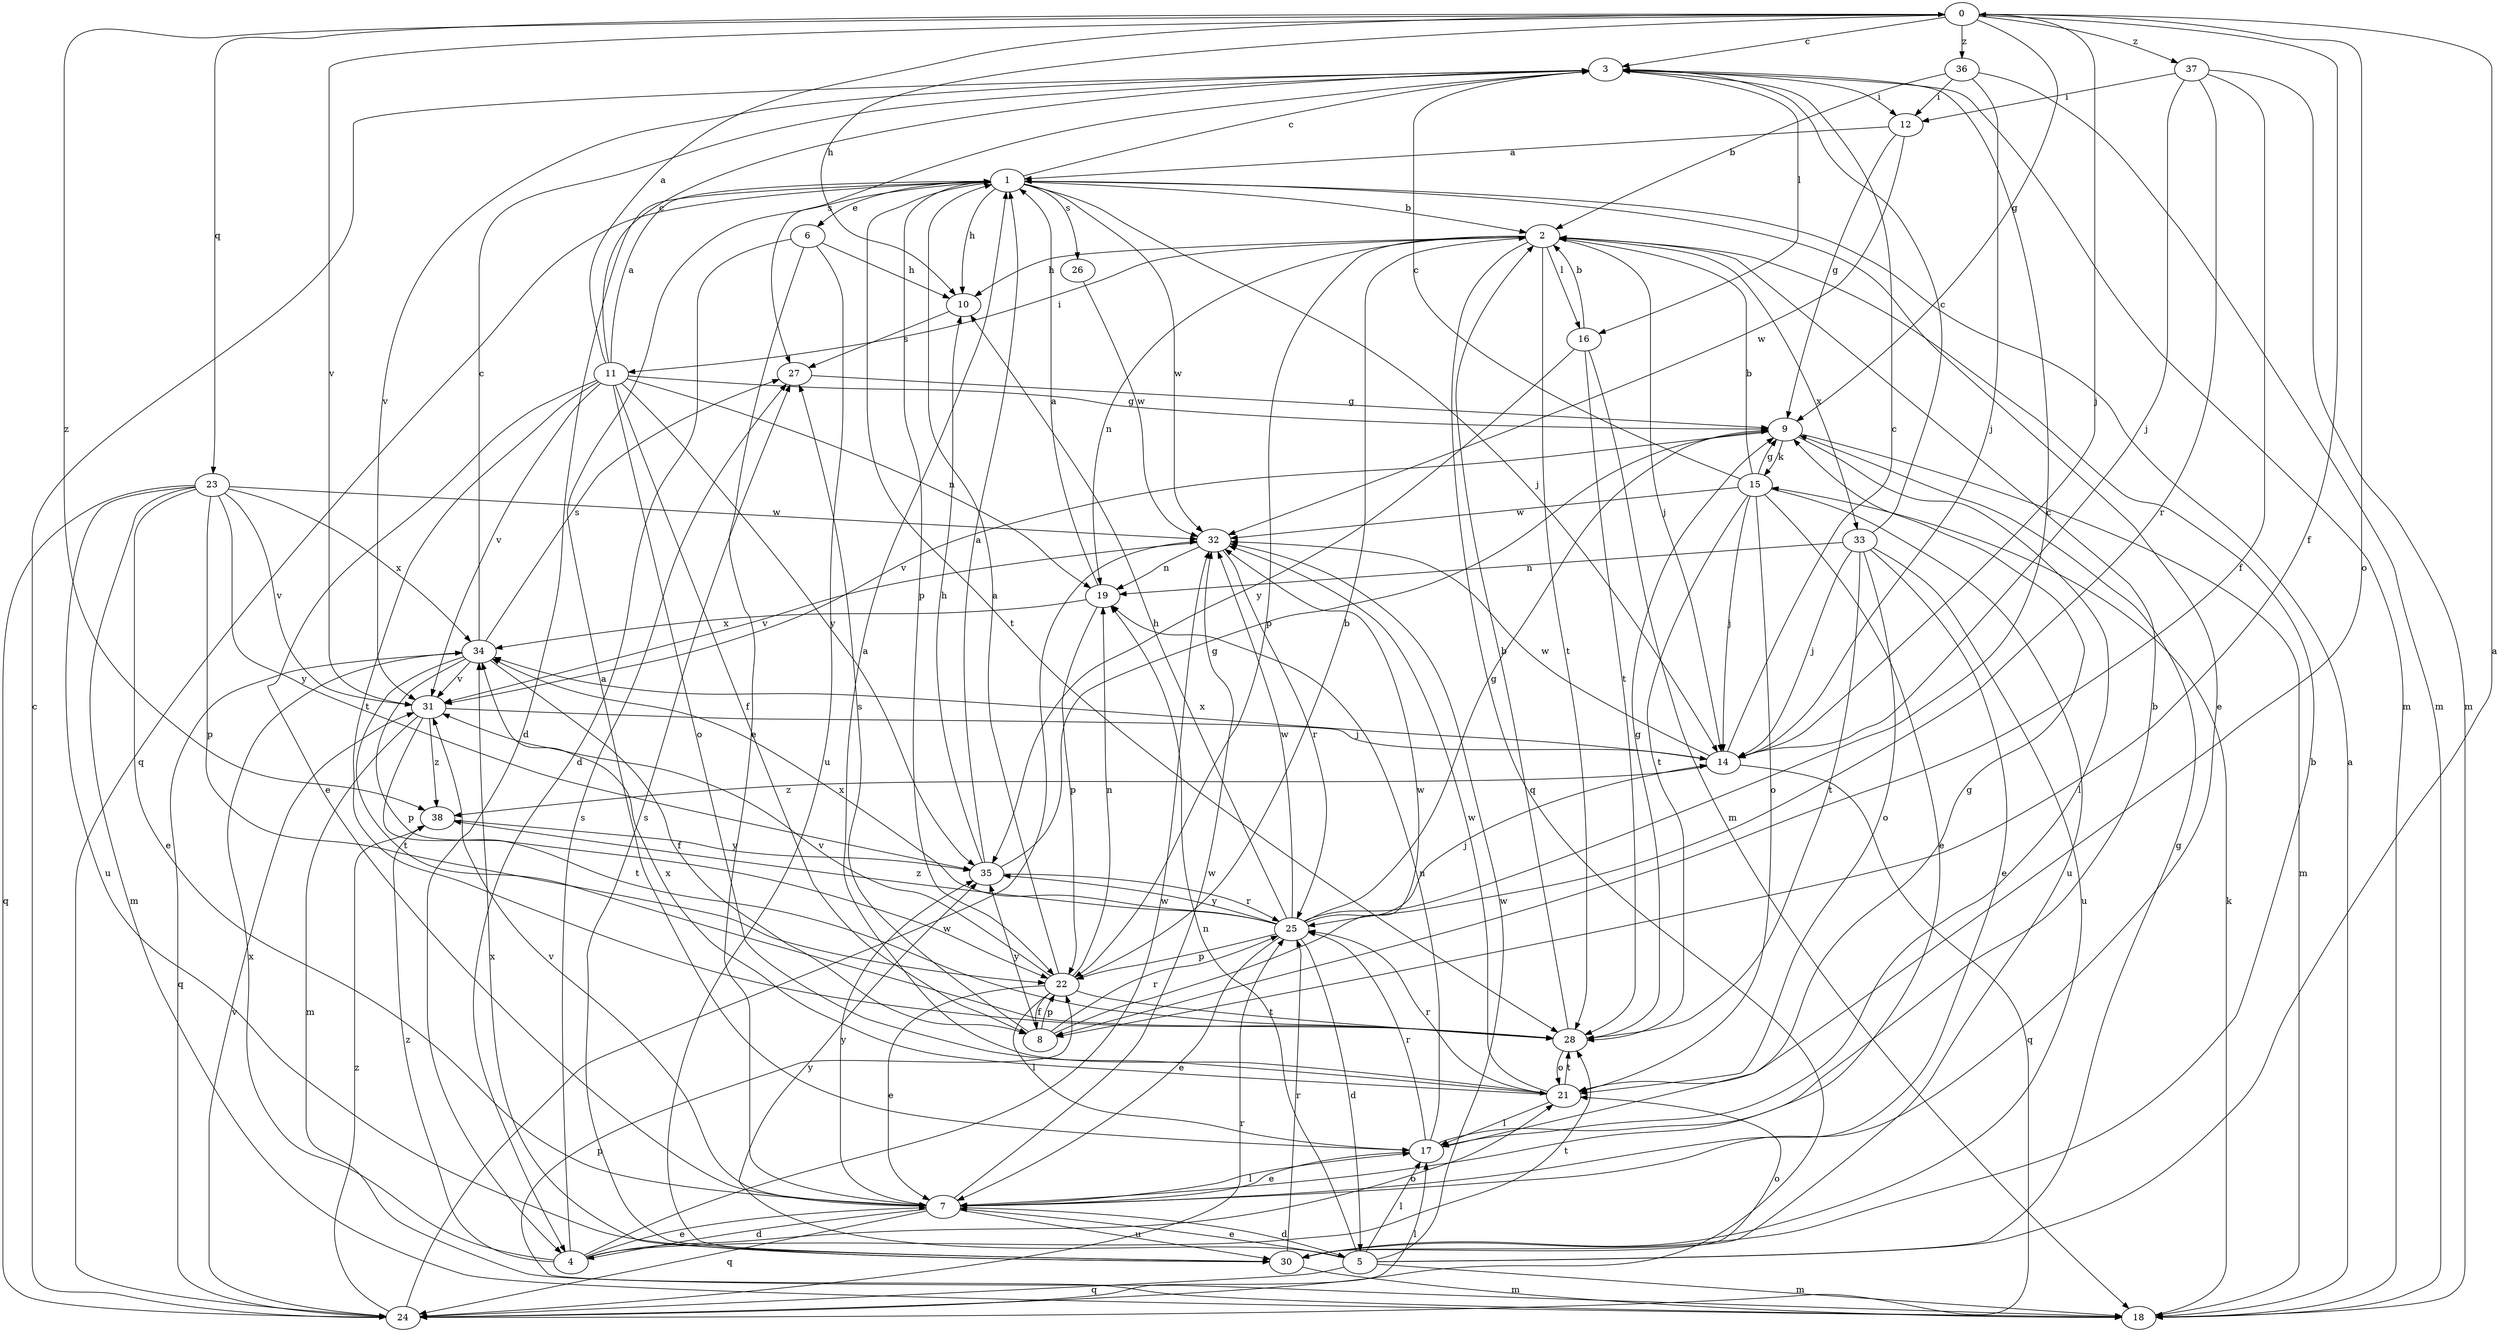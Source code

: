 strict digraph  {
0;
1;
2;
3;
4;
5;
6;
7;
8;
9;
10;
11;
12;
14;
15;
16;
17;
18;
19;
21;
22;
23;
24;
25;
26;
27;
28;
30;
31;
32;
33;
34;
35;
36;
37;
38;
0 -> 3  [label=c];
0 -> 8  [label=f];
0 -> 9  [label=g];
0 -> 10  [label=h];
0 -> 14  [label=j];
0 -> 21  [label=o];
0 -> 23  [label=q];
0 -> 31  [label=v];
0 -> 36  [label=z];
0 -> 37  [label=z];
0 -> 38  [label=z];
1 -> 2  [label=b];
1 -> 3  [label=c];
1 -> 4  [label=d];
1 -> 6  [label=e];
1 -> 7  [label=e];
1 -> 10  [label=h];
1 -> 14  [label=j];
1 -> 22  [label=p];
1 -> 24  [label=q];
1 -> 26  [label=s];
1 -> 28  [label=t];
1 -> 32  [label=w];
2 -> 10  [label=h];
2 -> 11  [label=i];
2 -> 14  [label=j];
2 -> 16  [label=l];
2 -> 19  [label=n];
2 -> 22  [label=p];
2 -> 24  [label=q];
2 -> 28  [label=t];
2 -> 33  [label=x];
3 -> 12  [label=i];
3 -> 16  [label=l];
3 -> 18  [label=m];
3 -> 27  [label=s];
3 -> 31  [label=v];
4 -> 7  [label=e];
4 -> 21  [label=o];
4 -> 27  [label=s];
4 -> 28  [label=t];
4 -> 32  [label=w];
4 -> 34  [label=x];
4 -> 38  [label=z];
5 -> 0  [label=a];
5 -> 7  [label=e];
5 -> 9  [label=g];
5 -> 17  [label=l];
5 -> 18  [label=m];
5 -> 19  [label=n];
5 -> 24  [label=q];
5 -> 32  [label=w];
5 -> 35  [label=y];
6 -> 4  [label=d];
6 -> 7  [label=e];
6 -> 10  [label=h];
6 -> 30  [label=u];
7 -> 4  [label=d];
7 -> 5  [label=d];
7 -> 17  [label=l];
7 -> 24  [label=q];
7 -> 30  [label=u];
7 -> 31  [label=v];
7 -> 32  [label=w];
7 -> 35  [label=y];
8 -> 22  [label=p];
8 -> 25  [label=r];
8 -> 27  [label=s];
8 -> 32  [label=w];
8 -> 35  [label=y];
9 -> 15  [label=k];
9 -> 17  [label=l];
9 -> 18  [label=m];
9 -> 31  [label=v];
10 -> 27  [label=s];
11 -> 0  [label=a];
11 -> 1  [label=a];
11 -> 3  [label=c];
11 -> 7  [label=e];
11 -> 8  [label=f];
11 -> 9  [label=g];
11 -> 19  [label=n];
11 -> 21  [label=o];
11 -> 28  [label=t];
11 -> 31  [label=v];
11 -> 35  [label=y];
12 -> 1  [label=a];
12 -> 9  [label=g];
12 -> 32  [label=w];
14 -> 3  [label=c];
14 -> 24  [label=q];
14 -> 32  [label=w];
14 -> 34  [label=x];
14 -> 38  [label=z];
15 -> 2  [label=b];
15 -> 3  [label=c];
15 -> 7  [label=e];
15 -> 9  [label=g];
15 -> 14  [label=j];
15 -> 21  [label=o];
15 -> 28  [label=t];
15 -> 30  [label=u];
15 -> 32  [label=w];
16 -> 2  [label=b];
16 -> 18  [label=m];
16 -> 28  [label=t];
16 -> 35  [label=y];
17 -> 1  [label=a];
17 -> 2  [label=b];
17 -> 7  [label=e];
17 -> 9  [label=g];
17 -> 19  [label=n];
17 -> 25  [label=r];
18 -> 1  [label=a];
18 -> 15  [label=k];
18 -> 22  [label=p];
19 -> 1  [label=a];
19 -> 22  [label=p];
19 -> 34  [label=x];
21 -> 1  [label=a];
21 -> 17  [label=l];
21 -> 25  [label=r];
21 -> 28  [label=t];
21 -> 32  [label=w];
21 -> 34  [label=x];
22 -> 1  [label=a];
22 -> 2  [label=b];
22 -> 7  [label=e];
22 -> 8  [label=f];
22 -> 17  [label=l];
22 -> 19  [label=n];
22 -> 28  [label=t];
22 -> 31  [label=v];
23 -> 7  [label=e];
23 -> 18  [label=m];
23 -> 22  [label=p];
23 -> 24  [label=q];
23 -> 30  [label=u];
23 -> 31  [label=v];
23 -> 32  [label=w];
23 -> 34  [label=x];
23 -> 35  [label=y];
24 -> 3  [label=c];
24 -> 17  [label=l];
24 -> 25  [label=r];
24 -> 31  [label=v];
24 -> 32  [label=w];
24 -> 38  [label=z];
25 -> 3  [label=c];
25 -> 5  [label=d];
25 -> 7  [label=e];
25 -> 9  [label=g];
25 -> 10  [label=h];
25 -> 14  [label=j];
25 -> 22  [label=p];
25 -> 32  [label=w];
25 -> 34  [label=x];
25 -> 35  [label=y];
25 -> 38  [label=z];
26 -> 32  [label=w];
27 -> 9  [label=g];
28 -> 2  [label=b];
28 -> 9  [label=g];
28 -> 21  [label=o];
30 -> 2  [label=b];
30 -> 18  [label=m];
30 -> 21  [label=o];
30 -> 25  [label=r];
30 -> 27  [label=s];
30 -> 34  [label=x];
31 -> 14  [label=j];
31 -> 18  [label=m];
31 -> 28  [label=t];
31 -> 38  [label=z];
32 -> 19  [label=n];
32 -> 25  [label=r];
32 -> 31  [label=v];
33 -> 3  [label=c];
33 -> 7  [label=e];
33 -> 14  [label=j];
33 -> 19  [label=n];
33 -> 21  [label=o];
33 -> 28  [label=t];
33 -> 30  [label=u];
34 -> 3  [label=c];
34 -> 8  [label=f];
34 -> 22  [label=p];
34 -> 24  [label=q];
34 -> 27  [label=s];
34 -> 28  [label=t];
34 -> 31  [label=v];
35 -> 1  [label=a];
35 -> 9  [label=g];
35 -> 10  [label=h];
35 -> 25  [label=r];
36 -> 2  [label=b];
36 -> 12  [label=i];
36 -> 14  [label=j];
36 -> 18  [label=m];
37 -> 8  [label=f];
37 -> 12  [label=i];
37 -> 14  [label=j];
37 -> 18  [label=m];
37 -> 25  [label=r];
38 -> 35  [label=y];
}
